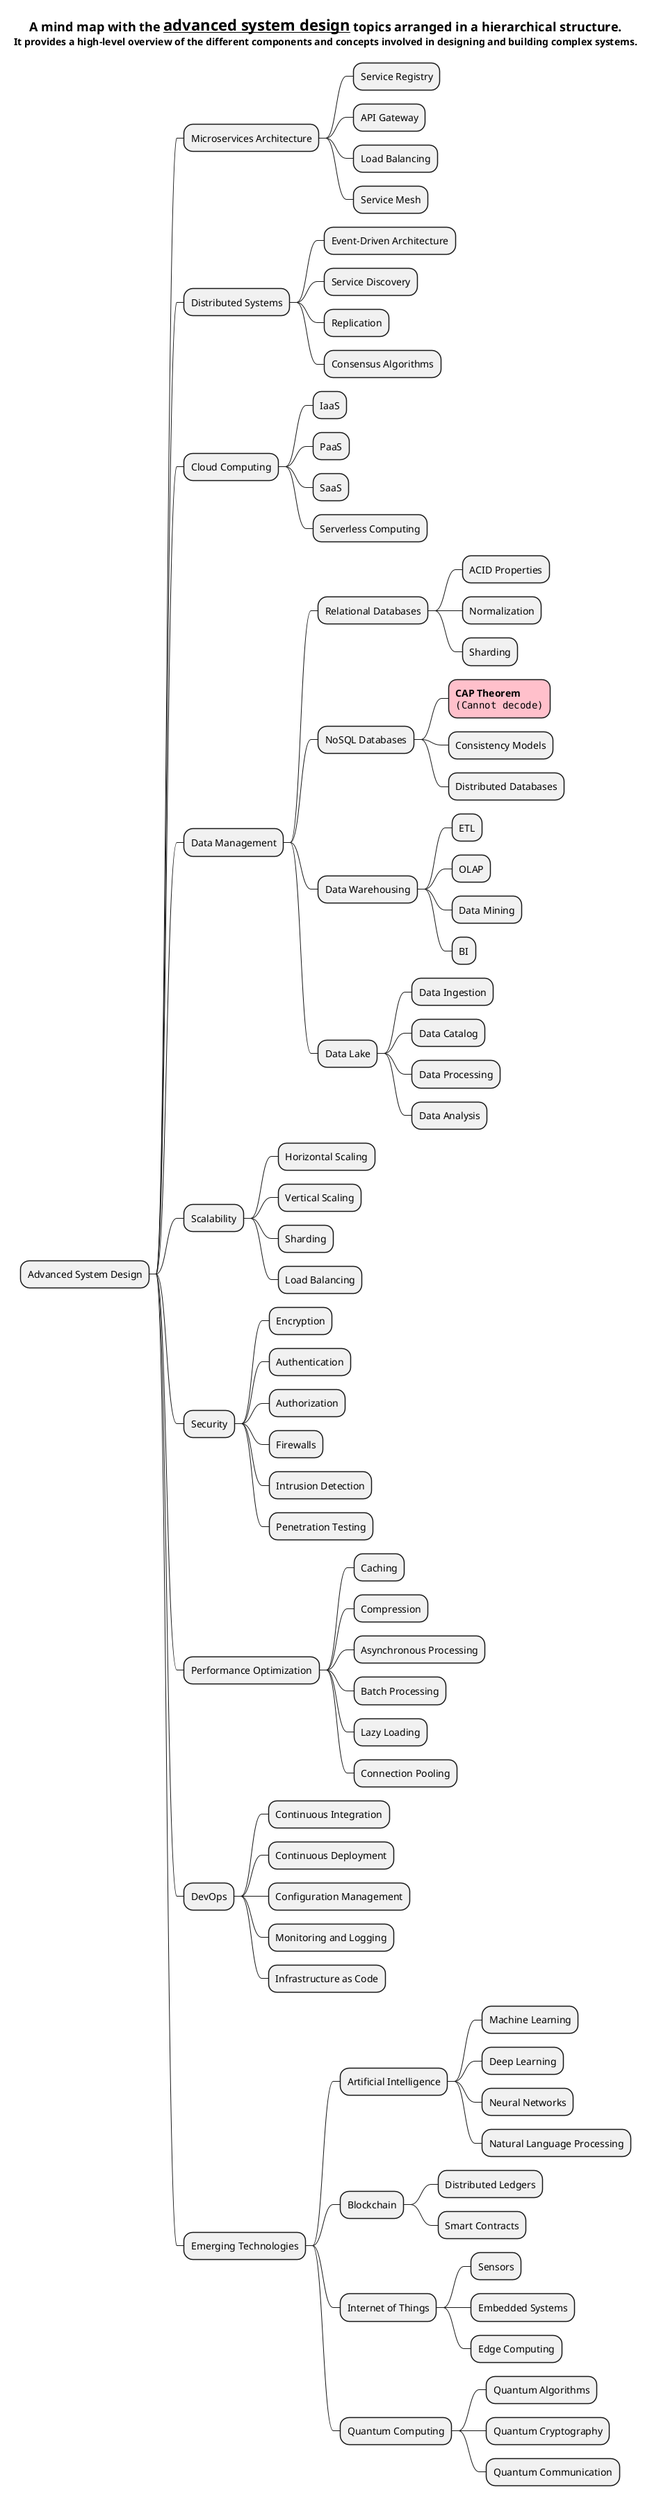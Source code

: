 @startmindmap

title = A mind map with the __advanced system design__ topics arranged in a hierarchical structure. \nIt provides a high-level overview of the different components and concepts involved in designing and building complex systems.

* Advanced System Design
** Microservices Architecture
*** Service Registry
*** API Gateway
*** Load Balancing
*** Service Mesh
** Distributed Systems
*** Event-Driven Architecture
*** Service Discovery
*** Replication
*** Consensus Algorithms
** Cloud Computing
*** IaaS
*** PaaS
*** SaaS
*** Serverless Computing
** Data Management
*** Relational Databases
**** ACID Properties
**** Normalization
**** Sharding
*** NoSQL Databases
****[#pink] **CAP Theorem** \n<img:img_4.png>
**** Consistency Models
**** Distributed Databases
*** Data Warehousing
**** ETL
**** OLAP
**** Data Mining
**** BI
*** Data Lake
**** Data Ingestion
**** Data Catalog
**** Data Processing
**** Data Analysis
** Scalability
*** Horizontal Scaling
*** Vertical Scaling
*** Sharding
*** Load Balancing
** Security
*** Encryption
*** Authentication
*** Authorization
*** Firewalls
*** Intrusion Detection
*** Penetration Testing
** Performance Optimization
*** Caching
*** Compression
*** Asynchronous Processing
*** Batch Processing
*** Lazy Loading
*** Connection Pooling
** DevOps
*** Continuous Integration
*** Continuous Deployment
*** Configuration Management
*** Monitoring and Logging
*** Infrastructure as Code
** Emerging Technologies
*** Artificial Intelligence
**** Machine Learning
**** Deep Learning
**** Neural Networks
**** Natural Language Processing
*** Blockchain
**** Distributed Ledgers
**** Smart Contracts
*** Internet of Things
**** Sensors
**** Embedded Systems
**** Edge Computing
*** Quantum Computing
**** Quantum Algorithms
**** Quantum Cryptography
**** Quantum Communication

@endmindmap
